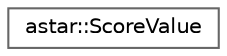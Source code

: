 digraph "Graphical Class Hierarchy"
{
 // LATEX_PDF_SIZE
  bgcolor="transparent";
  edge [fontname=Helvetica,fontsize=10,labelfontname=Helvetica,labelfontsize=10];
  node [fontname=Helvetica,fontsize=10,shape=box,height=0.2,width=0.4];
  rankdir="LR";
  Node0 [label="astar::ScoreValue",height=0.2,width=0.4,color="grey40", fillcolor="white", style="filled",URL="$db/de7/structastar_1_1_score_value.html",tooltip=" "];
}
